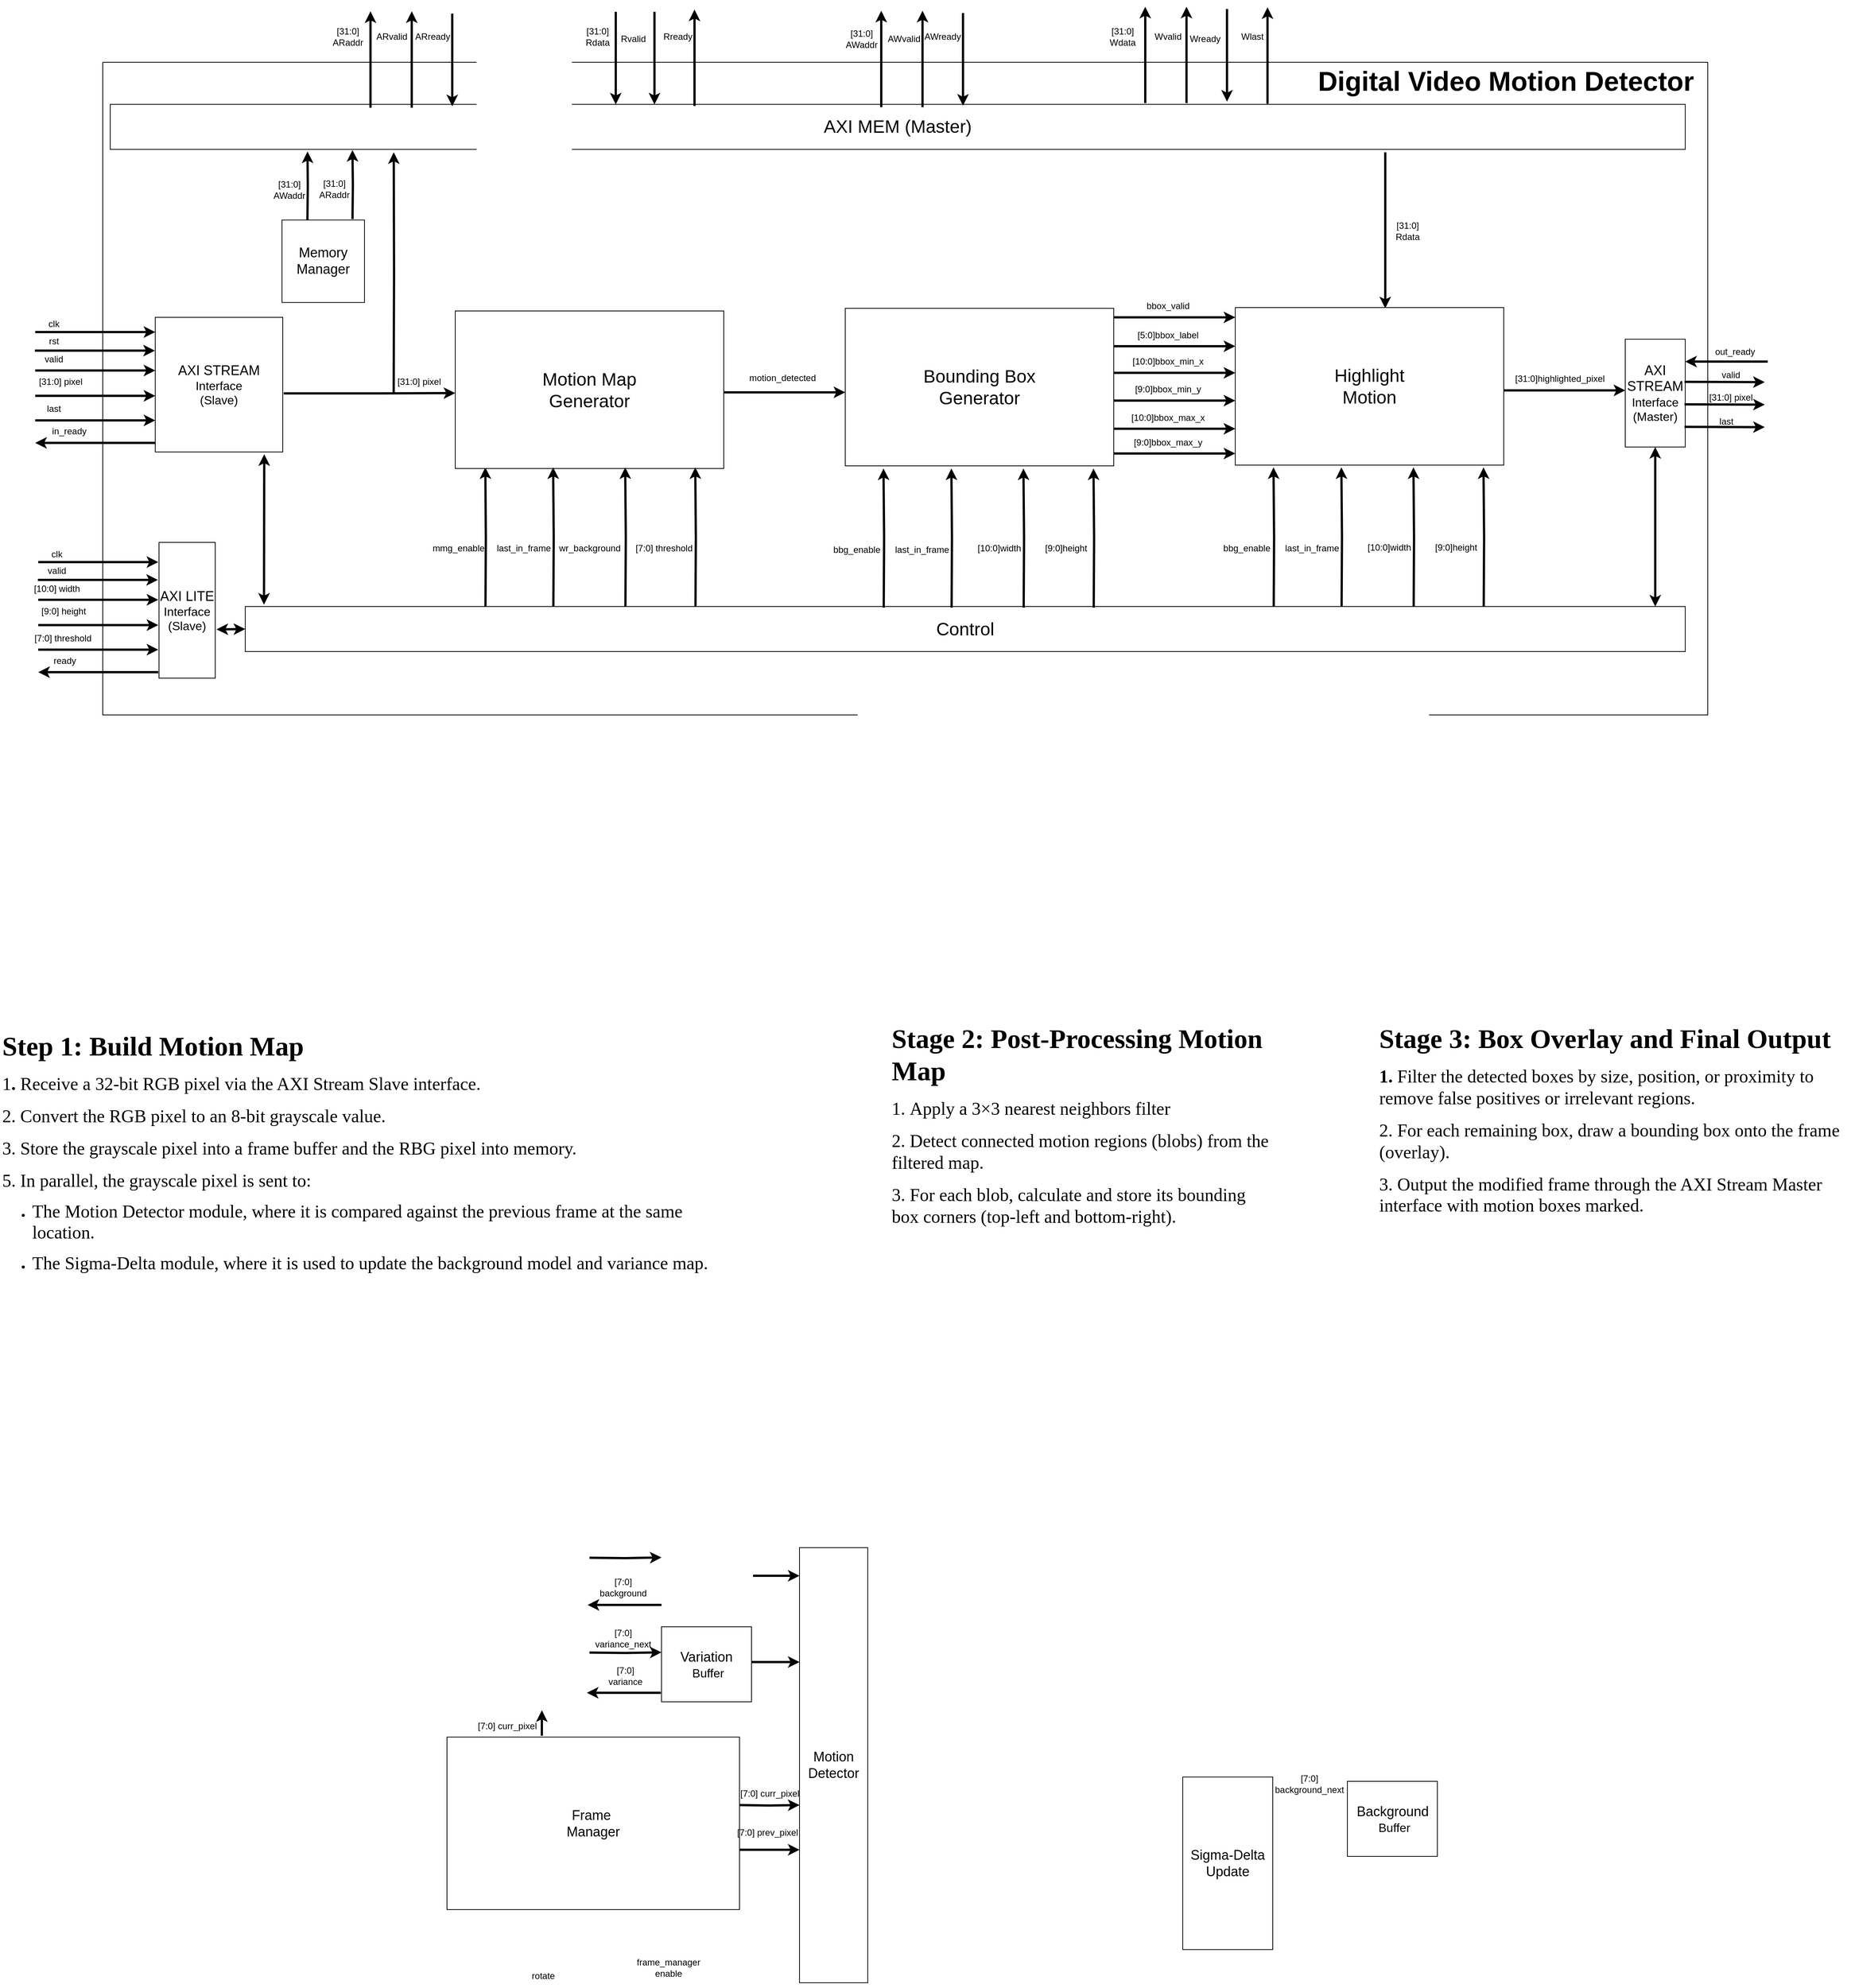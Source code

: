 <mxfile version="27.0.6">
  <diagram name="Page-1" id="8psTu5joOEkHxSPbt8DS">
    <mxGraphModel dx="3530" dy="2843" grid="1" gridSize="10" guides="1" tooltips="1" connect="1" arrows="1" fold="1" page="1" pageScale="1" pageWidth="827" pageHeight="1169" math="0" shadow="0">
      <root>
        <mxCell id="0" />
        <mxCell id="1" parent="0" />
        <mxCell id="5wcGb58u3SQSDJ49Bvyi-1" value="&lt;font style=&quot;font-size: 18px;&quot;&gt;AXI STREAM&lt;/font&gt;&lt;div&gt;&lt;font size=&quot;3&quot;&gt;Interface&lt;/font&gt;&lt;/div&gt;&lt;div&gt;&lt;font size=&quot;3&quot;&gt;(Slave)&lt;/font&gt;&lt;/div&gt;" style="rounded=0;whiteSpace=wrap;html=1;" parent="1" vertex="1">
          <mxGeometry x="160" y="20" width="170" height="179.5" as="geometry" />
        </mxCell>
        <mxCell id="5wcGb58u3SQSDJ49Bvyi-8" value="&lt;font style=&quot;font-size: 24px;&quot;&gt;AXI MEM (Master)&lt;/font&gt;" style="whiteSpace=wrap;html=1;" parent="1" vertex="1">
          <mxGeometry x="100" y="-263.88" width="2100" height="60" as="geometry" />
        </mxCell>
        <mxCell id="5wcGb58u3SQSDJ49Bvyi-29" value="" style="endArrow=classic;html=1;rounded=0;strokeWidth=3;" parent="1" edge="1">
          <mxGeometry width="50" height="50" relative="1" as="geometry">
            <mxPoint x="1800" y="-200" as="sourcePoint" />
            <mxPoint x="1800" y="8" as="targetPoint" />
          </mxGeometry>
        </mxCell>
        <mxCell id="5wcGb58u3SQSDJ49Bvyi-28" value="&lt;font style=&quot;font-size: 18px;&quot;&gt;AXI STREAM&lt;/font&gt;&lt;div&gt;&lt;font size=&quot;3&quot;&gt;Interface&lt;/font&gt;&lt;/div&gt;&lt;div&gt;&lt;font size=&quot;3&quot;&gt;(Master)&lt;/font&gt;&lt;/div&gt;" style="rounded=0;whiteSpace=wrap;html=1;" parent="1" vertex="1">
          <mxGeometry x="2120" y="49.13" width="80" height="143.75" as="geometry" />
        </mxCell>
        <mxCell id="1Rf1SUsvrOOBmwsHc8l4-15" value="" style="swimlane;startSize=0;" parent="1" vertex="1">
          <mxGeometry x="90" y="-320" width="2140" height="870" as="geometry" />
        </mxCell>
        <mxCell id="1Rf1SUsvrOOBmwsHc8l4-16" value="&lt;font style=&quot;font-size: 36px;&quot;&gt;&lt;b&gt;Digital Video Motion Detector&lt;/b&gt;&lt;/font&gt;" style="text;html=1;align=center;verticalAlign=middle;whiteSpace=wrap;rounded=0;" parent="1Rf1SUsvrOOBmwsHc8l4-15" vertex="1">
          <mxGeometry x="1606" y="10" width="530" height="30" as="geometry" />
        </mxCell>
        <mxCell id="1Rf1SUsvrOOBmwsHc8l4-17" value="&lt;font style=&quot;font-size: 18px;&quot;&gt;AXI LITE&lt;/font&gt;&lt;div&gt;&lt;font size=&quot;3&quot;&gt;Interface&lt;/font&gt;&lt;/div&gt;&lt;div&gt;&lt;font size=&quot;3&quot;&gt;(Slave)&lt;/font&gt;&lt;/div&gt;" style="whiteSpace=wrap;html=1;" parent="1" vertex="1">
          <mxGeometry x="165" y="320" width="75" height="181" as="geometry" />
        </mxCell>
        <mxCell id="1Rf1SUsvrOOBmwsHc8l4-18" value="&lt;font style=&quot;font-size: 24px;&quot;&gt;Control&lt;/font&gt;" style="rounded=0;whiteSpace=wrap;html=1;" parent="1" vertex="1">
          <mxGeometry x="280" y="405.5" width="1920" height="60" as="geometry" />
        </mxCell>
        <mxCell id="1Rf1SUsvrOOBmwsHc8l4-19" value="" style="endArrow=classic;startArrow=classic;html=1;rounded=0;exitX=1.022;exitY=0.641;exitDx=0;exitDy=0;entryX=0;entryY=0.5;entryDx=0;entryDy=0;strokeWidth=3;exitPerimeter=0;" parent="1" source="1Rf1SUsvrOOBmwsHc8l4-17" target="1Rf1SUsvrOOBmwsHc8l4-18" edge="1">
          <mxGeometry width="50" height="50" relative="1" as="geometry">
            <mxPoint x="354" y="125.5" as="sourcePoint" />
            <mxPoint x="404" y="75.5" as="targetPoint" />
          </mxGeometry>
        </mxCell>
        <mxCell id="YUo0tV-gyAyulcyTNa2H-15" value="" style="endArrow=classic;startArrow=classic;html=1;rounded=0;exitX=0.5;exitY=1;exitDx=0;exitDy=0;strokeWidth=3;" parent="1" source="5wcGb58u3SQSDJ49Bvyi-28" edge="1">
          <mxGeometry width="50" height="50" relative="1" as="geometry">
            <mxPoint x="966" y="704.5" as="sourcePoint" />
            <mxPoint x="2160" y="405.5" as="targetPoint" />
          </mxGeometry>
        </mxCell>
        <mxCell id="Wih975mYUc9LBkL0XSU5-4" value="&lt;h3 class=&quot;&quot; data-end=&quot;190&quot; data-start=&quot;157&quot;&gt;&lt;strong data-end=&quot;190&quot; data-start=&quot;161&quot;&gt;&lt;font face=&quot;Times New Roman&quot; style=&quot;font-size: 36px;&quot;&gt;Step 1: Build Motion Map&lt;/font&gt;&lt;/strong&gt;&lt;/h3&gt;&lt;h3 class=&quot;&quot; data-end=&quot;190&quot; data-start=&quot;157&quot;&gt;&lt;font face=&quot;Times New Roman&quot; style=&quot;font-size: 24px;&quot;&gt;&lt;span style=&quot;font-weight: normal;&quot; data-end=&quot;190&quot; data-start=&quot;161&quot;&gt;1&lt;/span&gt;&lt;strong style=&quot;&quot; data-end=&quot;190&quot; data-start=&quot;161&quot;&gt;.&amp;nbsp;&lt;/strong&gt;&lt;span style=&quot;background-color: transparent; color: light-dark(rgb(0, 0, 0), rgb(255, 255, 255)); font-weight: normal;&quot;&gt;Receive a 32-bit RGB pixel via the &lt;/span&gt;&lt;span style=&quot;background-color: transparent; color: light-dark(rgb(0, 0, 0), rgb(255, 255, 255)); font-weight: normal;&quot; data-end=&quot;248&quot; data-start=&quot;228&quot;&gt;AXI Stream Slave&lt;/span&gt;&lt;span style=&quot;background-color: transparent; color: light-dark(rgb(0, 0, 0), rgb(255, 255, 255)); font-weight: normal;&quot;&gt; interface.&lt;/span&gt;&lt;/font&gt;&lt;/h3&gt;&lt;h3 class=&quot;&quot; data-end=&quot;190&quot; data-start=&quot;157&quot;&gt;&lt;font style=&quot;font-size: 24px;&quot; face=&quot;Times New Roman&quot;&gt;&lt;font style=&quot;background-color: transparent; color: light-dark(rgb(0, 0, 0), rgb(255, 255, 255)); font-weight: normal;&quot;&gt;2.&amp;nbsp;&lt;/font&gt;&lt;span style=&quot;background-color: transparent; color: light-dark(rgb(0, 0, 0), rgb(255, 255, 255)); font-weight: normal;&quot;&gt;Convert the RGB pixel to an 8-bit grayscale value.&lt;/span&gt;&lt;/font&gt;&lt;/h3&gt;&lt;div&gt;&lt;h3 class=&quot;&quot; data-end=&quot;377&quot; data-start=&quot;348&quot;&gt;&lt;font face=&quot;Times New Roman&quot; style=&quot;font-size: 24px;&quot;&gt;&lt;span style=&quot;background-color: transparent; color: light-dark(rgb(0, 0, 0), rgb(255, 255, 255)); font-weight: normal;&quot;&gt;3. Store the grayscale pixel into a&amp;nbsp;&lt;/span&gt;&lt;span style=&quot;background-color: transparent; color: light-dark(rgb(0, 0, 0), rgb(255, 255, 255)); font-weight: normal;&quot; data-end=&quot;569&quot; data-start=&quot;552&quot;&gt;frame buffer and the RBG pixel into memory.&lt;/span&gt;&lt;/font&gt;&lt;/h3&gt;&lt;/div&gt;&lt;div&gt;&lt;font style=&quot;font-size: 24px;&quot; face=&quot;Times New Roman&quot;&gt;&lt;font style=&quot;&quot;&gt;&lt;span style=&quot;background-color: transparent; color: light-dark(rgb(0, 0, 0), rgb(255, 255, 255)); font-weight: normal;&quot; data-end=&quot;569&quot; data-start=&quot;552&quot;&gt;5.&amp;nbsp;&lt;/span&gt;&lt;/font&gt;&lt;span style=&quot;background-color: transparent; color: light-dark(rgb(0, 0, 0), rgb(255, 255, 255));&quot;&gt;In parallel, the grayscale pixel is sent to:&lt;/span&gt;&lt;/font&gt;&lt;/div&gt;&lt;ul data-end=&quot;622&quot; data-start=&quot;429&quot;&gt;&lt;li class=&quot;&quot; data-end=&quot;528&quot; data-start=&quot;429&quot;&gt;&lt;p class=&quot;&quot; data-end=&quot;528&quot; data-start=&quot;431&quot;&gt;&lt;font face=&quot;Times New Roman&quot; style=&quot;font-size: 24px;&quot;&gt;The Motion Detector module, where it is compared against the previous frame at the same location.&lt;/font&gt;&lt;/p&gt;&lt;/li&gt;&lt;li class=&quot;&quot; data-end=&quot;622&quot; data-start=&quot;531&quot;&gt;&lt;p class=&quot;&quot; data-end=&quot;622&quot; data-start=&quot;533&quot;&gt;&lt;font style=&quot;font-size: 24px;&quot; face=&quot;Times New Roman&quot;&gt;The Sigma-Delta module, where it is used to update the background model and variance map.&lt;/font&gt;&lt;/p&gt;&lt;/li&gt;&lt;/ul&gt;" style="text;html=1;whiteSpace=wrap;overflow=hidden;rounded=0;" parent="1" vertex="1">
          <mxGeometry x="-46.5" y="950" width="972.5" height="480" as="geometry" />
        </mxCell>
        <mxCell id="Wih975mYUc9LBkL0XSU5-5" value="&lt;h3 class=&quot;&quot; data-end=&quot;199&quot; data-start=&quot;156&quot;&gt;&lt;strong data-end=&quot;199&quot; data-start=&quot;160&quot;&gt;&lt;font style=&quot;font-size: 36px;&quot; face=&quot;Times New Roman&quot;&gt;Stage 2: Post-Processing Motion Map&lt;/font&gt;&lt;/strong&gt;&lt;/h3&gt;&lt;h3 class=&quot;&quot; data-end=&quot;199&quot; data-start=&quot;156&quot;&gt;&lt;span style=&quot;font-weight: normal;&quot;&gt;&lt;font style=&quot;font-size: 24px;&quot; face=&quot;Times New Roman&quot;&gt;&lt;span style=&quot;background-color: transparent; color: light-dark(rgb(0, 0, 0), rgb(255, 255, 255));&quot;&gt;1.&amp;nbsp;&lt;/span&gt;&lt;span style=&quot;background-color: transparent; color: light-dark(rgb(0, 0, 0), rgb(255, 255, 255));&quot;&gt;Apply a &lt;/span&gt;&lt;span style=&quot;background-color: transparent; color: light-dark(rgb(0, 0, 0), rgb(255, 255, 255));&quot; data-end=&quot;239&quot; data-start=&quot;211&quot;&gt;3×3 nearest neighbors filter&lt;/span&gt;&lt;/font&gt;&lt;/span&gt;&lt;/h3&gt;&lt;h3 class=&quot;&quot; data-end=&quot;199&quot; data-start=&quot;156&quot;&gt;&lt;span style=&quot;font-weight: normal;&quot;&gt;&lt;font style=&quot;font-size: 24px;&quot; face=&quot;Times New Roman&quot;&gt;&lt;span style=&quot;background-color: transparent; color: light-dark(rgb(0, 0, 0), rgb(255, 255, 255));&quot;&gt;2.&amp;nbsp;&lt;/span&gt;&lt;span style=&quot;background-color: transparent; color: light-dark(rgb(0, 0, 0), rgb(255, 255, 255));&quot;&gt;Detect &lt;/span&gt;&lt;span style=&quot;background-color: transparent; color: light-dark(rgb(0, 0, 0), rgb(255, 255, 255));&quot; data-end=&quot;387&quot; data-start=&quot;351&quot;&gt;connected motion regions (blobs)&lt;/span&gt;&lt;span style=&quot;background-color: transparent; color: light-dark(rgb(0, 0, 0), rgb(255, 255, 255));&quot;&gt; from the filtered map.&lt;/span&gt;&lt;/font&gt;&lt;/span&gt;&lt;/h3&gt;&lt;h3 class=&quot;&quot; data-end=&quot;199&quot; data-start=&quot;156&quot;&gt;&lt;span style=&quot;font-weight: normal;&quot;&gt;&lt;font style=&quot;font-size: 24px;&quot; face=&quot;Times New Roman&quot;&gt;&lt;span style=&quot;background-color: transparent; color: light-dark(rgb(0, 0, 0), rgb(255, 255, 255));&quot;&gt;3. For each blob, calculate and store its &lt;/span&gt;&lt;span style=&quot;background-color: transparent; color: light-dark(rgb(0, 0, 0), rgb(255, 255, 255));&quot; data-end=&quot;476&quot; data-start=&quot;452&quot;&gt;bounding box corners&lt;/span&gt;&lt;span style=&quot;background-color: transparent; color: light-dark(rgb(0, 0, 0), rgb(255, 255, 255));&quot;&gt; (top-left and bottom-right).&lt;/span&gt;&lt;/font&gt;&lt;/span&gt;&lt;/h3&gt;&lt;h3 class=&quot;&quot; data-end=&quot;377&quot; data-start=&quot;348&quot;&gt;&lt;div&gt;&lt;/div&gt;&lt;/h3&gt;&lt;h1 style=&quot;margin-top: 0px;&quot;&gt;&lt;ul data-end=&quot;907&quot; data-start=&quot;706&quot;&gt;&lt;br&gt;&lt;/ul&gt;&lt;/h1&gt;" style="text;html=1;whiteSpace=wrap;overflow=hidden;rounded=0;" parent="1" vertex="1">
          <mxGeometry x="1140" y="940" width="508" height="460" as="geometry" />
        </mxCell>
        <mxCell id="Wih975mYUc9LBkL0XSU5-10" value="&lt;h3 class=&quot;&quot; data-end=&quot;557&quot; data-start=&quot;512&quot;&gt;&lt;strong data-end=&quot;557&quot; data-start=&quot;516&quot;&gt;&lt;font style=&quot;font-size: 36px;&quot; face=&quot;Times New Roman&quot;&gt;Stage 3: Box Overlay and Final Output&lt;/font&gt;&lt;/strong&gt;&lt;/h3&gt;&lt;h3 class=&quot;&quot; data-end=&quot;557&quot; data-start=&quot;512&quot;&gt;&lt;font style=&quot;font-size: 24px;&quot;&gt;&lt;span style=&quot;font-family: &amp;quot;Times New Roman&amp;quot;; background-color: transparent; color: light-dark(rgb(0, 0, 0), rgb(255, 255, 255));&quot;&gt;1.&amp;nbsp;&lt;/span&gt;&lt;span style=&quot;font-family: &amp;quot;Times New Roman&amp;quot;; background-color: transparent; color: light-dark(rgb(0, 0, 0), rgb(255, 255, 255)); font-weight: normal;&quot;&gt;Filter the detected boxes by size, position, or proximity to remove false positives or irrelevant regions.&lt;/span&gt;&lt;/font&gt;&lt;/h3&gt;&lt;h3 class=&quot;&quot; data-end=&quot;557&quot; data-start=&quot;512&quot;&gt;&lt;font style=&quot;font-size: 24px; font-weight: normal;&quot;&gt;&lt;span style=&quot;background-color: transparent; color: light-dark(rgb(0, 0, 0), rgb(255, 255, 255)); font-family: &amp;quot;Times New Roman&amp;quot;;&quot;&gt;2. For each remaining box, draw a &lt;/span&gt;&lt;span style=&quot;background-color: transparent; color: light-dark(rgb(0, 0, 0), rgb(255, 255, 255)); font-family: &amp;quot;Times New Roman&amp;quot;;&quot; data-end=&quot;717&quot; data-start=&quot;701&quot;&gt;bounding box&lt;/span&gt;&lt;span style=&quot;background-color: transparent; color: light-dark(rgb(0, 0, 0), rgb(255, 255, 255)); font-family: &amp;quot;Times New Roman&amp;quot;;&quot;&gt; onto the frame (overlay).&lt;/span&gt;&lt;/font&gt;&lt;/h3&gt;&lt;h3 class=&quot;&quot; data-end=&quot;557&quot; data-start=&quot;512&quot;&gt;&lt;span style=&quot;font-weight: normal;&quot;&gt;&lt;font style=&quot;font-size: 24px;&quot;&gt;&lt;span style=&quot;background-color: transparent; color: light-dark(rgb(0, 0, 0), rgb(255, 255, 255)); font-family: &amp;quot;Times New Roman&amp;quot;;&quot;&gt;3. Output the modified frame through the &lt;/span&gt;&lt;span style=&quot;background-color: transparent; color: light-dark(rgb(0, 0, 0), rgb(255, 255, 255)); font-family: &amp;quot;Times New Roman&amp;quot;;&quot; data-end=&quot;815&quot; data-start=&quot;784&quot;&gt;AXI Stream Master interface&lt;/span&gt;&lt;span style=&quot;background-color: transparent; color: light-dark(rgb(0, 0, 0), rgb(255, 255, 255)); font-family: &amp;quot;Times New Roman&amp;quot;;&quot;&gt; with motion boxes marked.&lt;/span&gt;&lt;/font&gt;&lt;/span&gt;&lt;/h3&gt;" style="text;html=1;whiteSpace=wrap;overflow=hidden;rounded=0;" parent="1" vertex="1">
          <mxGeometry x="1790" y="940" width="630" height="420" as="geometry" />
        </mxCell>
        <mxCell id="dtxXoNMcvbrdOsO5oj5G-2" value="" style="edgeStyle=orthogonalEdgeStyle;rounded=0;orthogonalLoop=1;jettySize=auto;html=1;strokeWidth=3;exitX=1.008;exitY=0.565;exitDx=0;exitDy=0;exitPerimeter=0;" parent="1" source="5wcGb58u3SQSDJ49Bvyi-1" edge="1">
          <mxGeometry relative="1" as="geometry">
            <mxPoint x="560" y="121" as="targetPoint" />
            <mxPoint x="250" y="121" as="sourcePoint" />
          </mxGeometry>
        </mxCell>
        <mxCell id="dtxXoNMcvbrdOsO5oj5G-5" value="&lt;span style=&quot;font-size: 18px;&quot;&gt;Memory&lt;/span&gt;&lt;br&gt;&lt;div&gt;&lt;span style=&quot;font-size: 18px;&quot;&gt;Manager&lt;/span&gt;&lt;/div&gt;" style="rounded=0;whiteSpace=wrap;html=1;" parent="1" vertex="1">
          <mxGeometry x="329" y="-109.75" width="110" height="110" as="geometry" />
        </mxCell>
        <mxCell id="dtxXoNMcvbrdOsO5oj5G-6" value="" style="edgeStyle=orthogonalEdgeStyle;rounded=0;orthogonalLoop=1;jettySize=auto;html=1;strokeWidth=3;" parent="1" edge="1">
          <mxGeometry relative="1" as="geometry">
            <mxPoint x="363" y="-201" as="targetPoint" />
            <mxPoint x="362.89" y="-109.75" as="sourcePoint" />
          </mxGeometry>
        </mxCell>
        <mxCell id="XOc9_vDRdyOMPMZFaufi-3" value="" style="endArrow=classic;html=1;rounded=0;exitX=0;exitY=0.318;exitDx=0;exitDy=0;exitPerimeter=0;strokeWidth=3;" parent="1" edge="1">
          <mxGeometry width="50" height="50" relative="1" as="geometry">
            <mxPoint x="160" y="187.37" as="sourcePoint" />
            <mxPoint y="187.37" as="targetPoint" />
          </mxGeometry>
        </mxCell>
        <mxCell id="XOc9_vDRdyOMPMZFaufi-4" value="" style="endArrow=classic;html=1;rounded=0;strokeWidth=3;" parent="1" edge="1">
          <mxGeometry width="50" height="50" relative="1" as="geometry">
            <mxPoint y="157.37" as="sourcePoint" />
            <mxPoint x="160" y="157.37" as="targetPoint" />
          </mxGeometry>
        </mxCell>
        <mxCell id="XOc9_vDRdyOMPMZFaufi-8" value="[31:0] pixel" style="text;html=1;align=center;verticalAlign=middle;whiteSpace=wrap;rounded=0;" parent="1" vertex="1">
          <mxGeometry x="-1.5" y="90.87" width="70" height="30" as="geometry" />
        </mxCell>
        <mxCell id="XOc9_vDRdyOMPMZFaufi-9" value="valid" style="text;html=1;align=center;verticalAlign=middle;whiteSpace=wrap;rounded=0;" parent="1" vertex="1">
          <mxGeometry x="-10" y="60.87" width="70" height="30" as="geometry" />
        </mxCell>
        <mxCell id="XOc9_vDRdyOMPMZFaufi-10" value="last" style="text;html=1;align=center;verticalAlign=middle;whiteSpace=wrap;rounded=0;" parent="1" vertex="1">
          <mxGeometry x="-10" y="127.37" width="70" height="30" as="geometry" />
        </mxCell>
        <mxCell id="XOc9_vDRdyOMPMZFaufi-11" value="in_ready" style="text;html=1;align=center;verticalAlign=middle;resizable=0;points=[];autosize=1;strokeColor=none;fillColor=none;" parent="1" vertex="1">
          <mxGeometry x="9.5" y="157.37" width="70" height="30" as="geometry" />
        </mxCell>
        <mxCell id="XOc9_vDRdyOMPMZFaufi-34" value="clk" style="text;html=1;align=center;verticalAlign=middle;whiteSpace=wrap;rounded=0;" parent="1" vertex="1">
          <mxGeometry x="-10" y="14.37" width="70" height="30" as="geometry" />
        </mxCell>
        <mxCell id="XOc9_vDRdyOMPMZFaufi-36" value="rst" style="text;html=1;align=center;verticalAlign=middle;whiteSpace=wrap;rounded=0;" parent="1" vertex="1">
          <mxGeometry x="-10" y="37.37" width="70" height="30" as="geometry" />
        </mxCell>
        <mxCell id="XOc9_vDRdyOMPMZFaufi-41" value="[31:0] pixel" style="text;html=1;align=center;verticalAlign=middle;whiteSpace=wrap;rounded=0;" parent="1" vertex="1">
          <mxGeometry x="477" y="91" width="70" height="30" as="geometry" />
        </mxCell>
        <mxCell id="XOc9_vDRdyOMPMZFaufi-45" value="" style="edgeStyle=orthogonalEdgeStyle;rounded=0;orthogonalLoop=1;jettySize=auto;html=1;strokeWidth=3;" parent="1" edge="1">
          <mxGeometry relative="1" as="geometry">
            <mxPoint x="502" y="-387.88" as="targetPoint" />
            <mxPoint x="502" y="-259.38" as="sourcePoint" />
          </mxGeometry>
        </mxCell>
        <mxCell id="XOc9_vDRdyOMPMZFaufi-46" value="" style="edgeStyle=orthogonalEdgeStyle;rounded=0;orthogonalLoop=1;jettySize=auto;html=1;strokeWidth=3;" parent="1" edge="1">
          <mxGeometry relative="1" as="geometry">
            <mxPoint x="556" y="-261.38" as="targetPoint" />
            <mxPoint x="556" y="-384.88" as="sourcePoint" />
          </mxGeometry>
        </mxCell>
        <mxCell id="XOc9_vDRdyOMPMZFaufi-47" value="" style="edgeStyle=orthogonalEdgeStyle;rounded=0;orthogonalLoop=1;jettySize=auto;html=1;strokeWidth=3;" parent="1" edge="1">
          <mxGeometry relative="1" as="geometry">
            <mxPoint x="447" y="-387.88" as="targetPoint" />
            <mxPoint x="447" y="-259.38" as="sourcePoint" />
          </mxGeometry>
        </mxCell>
        <mxCell id="XOc9_vDRdyOMPMZFaufi-54" value="ARready" style="text;html=1;align=center;verticalAlign=middle;whiteSpace=wrap;rounded=0;" parent="1" vertex="1">
          <mxGeometry x="500" y="-368.63" width="60" height="30" as="geometry" />
        </mxCell>
        <mxCell id="XOc9_vDRdyOMPMZFaufi-55" value="[31:0] AWaddr" style="text;html=1;align=center;verticalAlign=middle;whiteSpace=wrap;rounded=0;" parent="1" vertex="1">
          <mxGeometry x="309" y="-165.5" width="60" height="30" as="geometry" />
        </mxCell>
        <mxCell id="XOc9_vDRdyOMPMZFaufi-56" value="ARvalid" style="text;html=1;align=center;verticalAlign=middle;resizable=0;points=[];autosize=1;strokeColor=none;fillColor=none;" parent="1" vertex="1">
          <mxGeometry x="445" y="-368.63" width="60" height="30" as="geometry" />
        </mxCell>
        <mxCell id="XOc9_vDRdyOMPMZFaufi-62" value="" style="edgeStyle=orthogonalEdgeStyle;rounded=0;orthogonalLoop=1;jettySize=auto;html=1;strokeWidth=3;" parent="1" edge="1">
          <mxGeometry relative="1" as="geometry">
            <mxPoint x="422.89" y="-203" as="targetPoint" />
            <mxPoint x="423" y="-111" as="sourcePoint" />
          </mxGeometry>
        </mxCell>
        <mxCell id="XOc9_vDRdyOMPMZFaufi-67" value="[31:0] ARaddr" style="text;html=1;align=center;verticalAlign=middle;whiteSpace=wrap;rounded=0;" parent="1" vertex="1">
          <mxGeometry x="369" y="-165.75" width="60" height="30" as="geometry" />
        </mxCell>
        <mxCell id="XOc9_vDRdyOMPMZFaufi-77" value="" style="edgeStyle=orthogonalEdgeStyle;rounded=0;orthogonalLoop=1;jettySize=auto;html=1;strokeWidth=3;" parent="1" edge="1">
          <mxGeometry relative="1" as="geometry">
            <mxPoint x="478" y="-200" as="targetPoint" />
            <mxPoint x="477.89" y="122.5" as="sourcePoint" />
          </mxGeometry>
        </mxCell>
        <mxCell id="XOc9_vDRdyOMPMZFaufi-78" value="[31:0] Rdata" style="text;html=1;align=center;verticalAlign=middle;whiteSpace=wrap;rounded=0;" parent="1" vertex="1">
          <mxGeometry x="1800" y="-109.75" width="60" height="30" as="geometry" />
        </mxCell>
        <mxCell id="XOc9_vDRdyOMPMZFaufi-80" value="[31:0] ARaddr" style="text;html=1;align=center;verticalAlign=middle;whiteSpace=wrap;rounded=0;" parent="1" vertex="1">
          <mxGeometry x="387" y="-368.63" width="60" height="30" as="geometry" />
        </mxCell>
        <mxCell id="XOc9_vDRdyOMPMZFaufi-82" value="" style="edgeStyle=orthogonalEdgeStyle;rounded=0;orthogonalLoop=1;jettySize=auto;html=1;strokeWidth=3;" parent="1" edge="1">
          <mxGeometry relative="1" as="geometry">
            <mxPoint x="825.62" y="-263.76" as="targetPoint" />
            <mxPoint x="825.62" y="-387.26" as="sourcePoint" />
          </mxGeometry>
        </mxCell>
        <mxCell id="XOc9_vDRdyOMPMZFaufi-84" value="Rready" style="text;html=1;align=center;verticalAlign=middle;whiteSpace=wrap;rounded=0;" parent="1" vertex="1">
          <mxGeometry x="827" y="-368.63" width="60" height="30" as="geometry" />
        </mxCell>
        <mxCell id="XOc9_vDRdyOMPMZFaufi-85" value="Rvalid" style="text;html=1;align=center;verticalAlign=middle;resizable=0;points=[];autosize=1;strokeColor=none;fillColor=none;" parent="1" vertex="1">
          <mxGeometry x="767" y="-366.13" width="60" height="30" as="geometry" />
        </mxCell>
        <mxCell id="XOc9_vDRdyOMPMZFaufi-86" value="[31:0] Rdata" style="text;html=1;align=center;verticalAlign=middle;whiteSpace=wrap;rounded=0;" parent="1" vertex="1">
          <mxGeometry x="720" y="-368.63" width="60" height="30" as="geometry" />
        </mxCell>
        <mxCell id="XOc9_vDRdyOMPMZFaufi-87" value="" style="edgeStyle=orthogonalEdgeStyle;rounded=0;orthogonalLoop=1;jettySize=auto;html=1;strokeWidth=3;" parent="1" edge="1">
          <mxGeometry relative="1" as="geometry">
            <mxPoint x="879" y="-390.26" as="targetPoint" />
            <mxPoint x="879" y="-261.76" as="sourcePoint" />
          </mxGeometry>
        </mxCell>
        <mxCell id="XOc9_vDRdyOMPMZFaufi-88" value="" style="edgeStyle=orthogonalEdgeStyle;rounded=0;orthogonalLoop=1;jettySize=auto;html=1;strokeWidth=3;" parent="1" edge="1">
          <mxGeometry relative="1" as="geometry">
            <mxPoint x="774" y="-263.76" as="targetPoint" />
            <mxPoint x="774" y="-387.26" as="sourcePoint" />
          </mxGeometry>
        </mxCell>
        <mxCell id="XOc9_vDRdyOMPMZFaufi-91" value="" style="edgeStyle=orthogonalEdgeStyle;rounded=0;orthogonalLoop=1;jettySize=auto;html=1;strokeWidth=3;" parent="1" edge="1">
          <mxGeometry relative="1" as="geometry">
            <mxPoint x="1183" y="-388.63" as="targetPoint" />
            <mxPoint x="1183" y="-260.13" as="sourcePoint" />
          </mxGeometry>
        </mxCell>
        <mxCell id="XOc9_vDRdyOMPMZFaufi-92" value="" style="edgeStyle=orthogonalEdgeStyle;rounded=0;orthogonalLoop=1;jettySize=auto;html=1;strokeWidth=3;" parent="1" edge="1">
          <mxGeometry relative="1" as="geometry">
            <mxPoint x="1237" y="-262.13" as="targetPoint" />
            <mxPoint x="1237" y="-385.63" as="sourcePoint" />
          </mxGeometry>
        </mxCell>
        <mxCell id="XOc9_vDRdyOMPMZFaufi-93" value="" style="edgeStyle=orthogonalEdgeStyle;rounded=0;orthogonalLoop=1;jettySize=auto;html=1;strokeWidth=3;" parent="1" edge="1">
          <mxGeometry relative="1" as="geometry">
            <mxPoint x="1128" y="-388.63" as="targetPoint" />
            <mxPoint x="1128" y="-260.13" as="sourcePoint" />
          </mxGeometry>
        </mxCell>
        <mxCell id="XOc9_vDRdyOMPMZFaufi-94" value="AWready" style="text;html=1;align=center;verticalAlign=middle;whiteSpace=wrap;rounded=0;" parent="1" vertex="1">
          <mxGeometry x="1180" y="-368.63" width="60" height="30" as="geometry" />
        </mxCell>
        <mxCell id="XOc9_vDRdyOMPMZFaufi-95" value="AWvalid" style="text;html=1;align=center;verticalAlign=middle;resizable=0;points=[];autosize=1;strokeColor=none;fillColor=none;" parent="1" vertex="1">
          <mxGeometry x="1123" y="-366.13" width="70" height="30" as="geometry" />
        </mxCell>
        <mxCell id="XOc9_vDRdyOMPMZFaufi-96" value="[31:0] AWaddr" style="text;html=1;align=center;verticalAlign=middle;whiteSpace=wrap;rounded=0;" parent="1" vertex="1">
          <mxGeometry x="1072" y="-366.13" width="60" height="30" as="geometry" />
        </mxCell>
        <mxCell id="XOc9_vDRdyOMPMZFaufi-97" value="" style="edgeStyle=orthogonalEdgeStyle;rounded=0;orthogonalLoop=1;jettySize=auto;html=1;strokeWidth=3;" parent="1" edge="1">
          <mxGeometry relative="1" as="geometry">
            <mxPoint x="1535" y="-394.01" as="targetPoint" />
            <mxPoint x="1535" y="-265.51" as="sourcePoint" />
          </mxGeometry>
        </mxCell>
        <mxCell id="XOc9_vDRdyOMPMZFaufi-98" value="" style="edgeStyle=orthogonalEdgeStyle;rounded=0;orthogonalLoop=1;jettySize=auto;html=1;strokeWidth=3;" parent="1" edge="1">
          <mxGeometry relative="1" as="geometry">
            <mxPoint x="1589" y="-267.51" as="targetPoint" />
            <mxPoint x="1589" y="-391.01" as="sourcePoint" />
          </mxGeometry>
        </mxCell>
        <mxCell id="XOc9_vDRdyOMPMZFaufi-99" value="" style="edgeStyle=orthogonalEdgeStyle;rounded=0;orthogonalLoop=1;jettySize=auto;html=1;strokeWidth=3;" parent="1" edge="1">
          <mxGeometry relative="1" as="geometry">
            <mxPoint x="1480" y="-394.01" as="targetPoint" />
            <mxPoint x="1480" y="-265.51" as="sourcePoint" />
          </mxGeometry>
        </mxCell>
        <mxCell id="XOc9_vDRdyOMPMZFaufi-100" value="Wready" style="text;html=1;align=center;verticalAlign=middle;whiteSpace=wrap;rounded=0;" parent="1" vertex="1">
          <mxGeometry x="1530" y="-366.13" width="60" height="30" as="geometry" />
        </mxCell>
        <mxCell id="XOc9_vDRdyOMPMZFaufi-101" value="Wvalid" style="text;html=1;align=center;verticalAlign=middle;resizable=0;points=[];autosize=1;strokeColor=none;fillColor=none;" parent="1" vertex="1">
          <mxGeometry x="1480" y="-368.63" width="60" height="30" as="geometry" />
        </mxCell>
        <mxCell id="XOc9_vDRdyOMPMZFaufi-102" value="[31:0] Wdata" style="text;html=1;align=center;verticalAlign=middle;whiteSpace=wrap;rounded=0;" parent="1" vertex="1">
          <mxGeometry x="1420" y="-368.63" width="60" height="30" as="geometry" />
        </mxCell>
        <mxCell id="XOc9_vDRdyOMPMZFaufi-103" value="" style="edgeStyle=orthogonalEdgeStyle;rounded=0;orthogonalLoop=1;jettySize=auto;html=1;strokeWidth=3;" parent="1" edge="1">
          <mxGeometry relative="1" as="geometry">
            <mxPoint x="1643" y="-393.26" as="targetPoint" />
            <mxPoint x="1643" y="-264.76" as="sourcePoint" />
          </mxGeometry>
        </mxCell>
        <mxCell id="XOc9_vDRdyOMPMZFaufi-104" value="Wlast" style="text;html=1;align=center;verticalAlign=middle;whiteSpace=wrap;rounded=0;" parent="1" vertex="1">
          <mxGeometry x="1598" y="-368.63" width="50" height="30" as="geometry" />
        </mxCell>
        <mxCell id="XOc9_vDRdyOMPMZFaufi-107" value="" style="endArrow=classic;html=1;rounded=0;exitX=0;exitY=0.318;exitDx=0;exitDy=0;exitPerimeter=0;strokeWidth=3;" parent="1" edge="1">
          <mxGeometry width="50" height="50" relative="1" as="geometry">
            <mxPoint x="2199" y="166.0" as="sourcePoint" />
            <mxPoint x="2306" y="166.38" as="targetPoint" />
          </mxGeometry>
        </mxCell>
        <mxCell id="XOc9_vDRdyOMPMZFaufi-108" value="" style="endArrow=classic;html=1;rounded=0;exitX=0;exitY=0.318;exitDx=0;exitDy=0;exitPerimeter=0;strokeWidth=3;" parent="1" edge="1">
          <mxGeometry width="50" height="50" relative="1" as="geometry">
            <mxPoint x="2199" y="136" as="sourcePoint" />
            <mxPoint x="2306" y="136.38" as="targetPoint" />
          </mxGeometry>
        </mxCell>
        <mxCell id="XOc9_vDRdyOMPMZFaufi-109" value="" style="endArrow=classic;html=1;rounded=0;exitX=0;exitY=0.318;exitDx=0;exitDy=0;exitPerimeter=0;strokeWidth=3;" parent="1" edge="1">
          <mxGeometry width="50" height="50" relative="1" as="geometry">
            <mxPoint x="2199" y="106.0" as="sourcePoint" />
            <mxPoint x="2306" y="106.38" as="targetPoint" />
          </mxGeometry>
        </mxCell>
        <mxCell id="XOc9_vDRdyOMPMZFaufi-110" value="[31:0] pixel" style="text;html=1;align=center;verticalAlign=middle;whiteSpace=wrap;rounded=0;" parent="1" vertex="1">
          <mxGeometry x="2225.5" y="111.88" width="70" height="30" as="geometry" />
        </mxCell>
        <mxCell id="XOc9_vDRdyOMPMZFaufi-111" value="valid" style="text;html=1;align=center;verticalAlign=middle;whiteSpace=wrap;rounded=0;" parent="1" vertex="1">
          <mxGeometry x="2226" y="81.88" width="70" height="30" as="geometry" />
        </mxCell>
        <mxCell id="XOc9_vDRdyOMPMZFaufi-112" value="last" style="text;html=1;align=center;verticalAlign=middle;whiteSpace=wrap;rounded=0;" parent="1" vertex="1">
          <mxGeometry x="2220" y="143.88" width="70" height="30" as="geometry" />
        </mxCell>
        <mxCell id="XOc9_vDRdyOMPMZFaufi-116" value="" style="endArrow=classic;html=1;rounded=0;strokeWidth=3;" parent="1" edge="1">
          <mxGeometry width="50" height="50" relative="1" as="geometry">
            <mxPoint x="2310" y="79" as="sourcePoint" />
            <mxPoint x="2200" y="79" as="targetPoint" />
          </mxGeometry>
        </mxCell>
        <mxCell id="XOc9_vDRdyOMPMZFaufi-118" value="out_ready" style="text;html=1;align=center;verticalAlign=middle;resizable=0;points=[];autosize=1;strokeColor=none;fillColor=none;" parent="1" vertex="1">
          <mxGeometry x="2226" y="50.88" width="80" height="30" as="geometry" />
        </mxCell>
        <mxCell id="XOc9_vDRdyOMPMZFaufi-124" value="" style="endArrow=classic;html=1;rounded=0;strokeWidth=3;" parent="1" edge="1">
          <mxGeometry width="50" height="50" relative="1" as="geometry">
            <mxPoint y="124.6" as="sourcePoint" />
            <mxPoint x="160" y="124.6" as="targetPoint" />
          </mxGeometry>
        </mxCell>
        <mxCell id="XOc9_vDRdyOMPMZFaufi-125" value="" style="endArrow=classic;html=1;rounded=0;strokeWidth=3;" parent="1" edge="1">
          <mxGeometry width="50" height="50" relative="1" as="geometry">
            <mxPoint y="90.87" as="sourcePoint" />
            <mxPoint x="160" y="90.87" as="targetPoint" />
          </mxGeometry>
        </mxCell>
        <mxCell id="XOc9_vDRdyOMPMZFaufi-126" value="" style="endArrow=classic;html=1;rounded=0;strokeWidth=3;" parent="1" edge="1">
          <mxGeometry width="50" height="50" relative="1" as="geometry">
            <mxPoint x="-0.5" y="64.37" as="sourcePoint" />
            <mxPoint x="159.5" y="64.37" as="targetPoint" />
          </mxGeometry>
        </mxCell>
        <mxCell id="XOc9_vDRdyOMPMZFaufi-127" value="" style="endArrow=classic;html=1;rounded=0;strokeWidth=3;" parent="1" edge="1">
          <mxGeometry width="50" height="50" relative="1" as="geometry">
            <mxPoint y="39.6" as="sourcePoint" />
            <mxPoint x="160" y="39.6" as="targetPoint" />
          </mxGeometry>
        </mxCell>
        <mxCell id="XOc9_vDRdyOMPMZFaufi-128" value="" style="endArrow=classic;html=1;rounded=0;exitX=0;exitY=0.318;exitDx=0;exitDy=0;exitPerimeter=0;strokeWidth=3;" parent="1" edge="1">
          <mxGeometry width="50" height="50" relative="1" as="geometry">
            <mxPoint x="164" y="493" as="sourcePoint" />
            <mxPoint x="4" y="493" as="targetPoint" />
          </mxGeometry>
        </mxCell>
        <mxCell id="XOc9_vDRdyOMPMZFaufi-129" value="" style="endArrow=classic;html=1;rounded=0;strokeWidth=3;" parent="1" edge="1">
          <mxGeometry width="50" height="50" relative="1" as="geometry">
            <mxPoint x="4" y="463" as="sourcePoint" />
            <mxPoint x="164" y="463" as="targetPoint" />
          </mxGeometry>
        </mxCell>
        <mxCell id="XOc9_vDRdyOMPMZFaufi-130" value="[9:0] height" style="text;html=1;align=center;verticalAlign=middle;whiteSpace=wrap;rounded=0;" parent="1" vertex="1">
          <mxGeometry x="2.5" y="396.5" width="70" height="30" as="geometry" />
        </mxCell>
        <mxCell id="XOc9_vDRdyOMPMZFaufi-131" value="[10:0] width" style="text;html=1;align=center;verticalAlign=middle;whiteSpace=wrap;rounded=0;" parent="1" vertex="1">
          <mxGeometry x="-6" y="366.5" width="70" height="30" as="geometry" />
        </mxCell>
        <mxCell id="XOc9_vDRdyOMPMZFaufi-132" value="[7:0] threshold" style="text;html=1;align=center;verticalAlign=middle;whiteSpace=wrap;rounded=0;" parent="1" vertex="1">
          <mxGeometry x="-6" y="433" width="86" height="30" as="geometry" />
        </mxCell>
        <mxCell id="XOc9_vDRdyOMPMZFaufi-133" value="ready" style="text;html=1;align=center;verticalAlign=middle;resizable=0;points=[];autosize=1;strokeColor=none;fillColor=none;" parent="1" vertex="1">
          <mxGeometry x="13.5" y="463" width="50" height="30" as="geometry" />
        </mxCell>
        <mxCell id="XOc9_vDRdyOMPMZFaufi-134" value="clk" style="text;html=1;align=center;verticalAlign=middle;whiteSpace=wrap;rounded=0;" parent="1" vertex="1">
          <mxGeometry x="-6" y="321" width="70" height="30" as="geometry" />
        </mxCell>
        <mxCell id="XOc9_vDRdyOMPMZFaufi-135" value="valid" style="text;html=1;align=center;verticalAlign=middle;whiteSpace=wrap;rounded=0;" parent="1" vertex="1">
          <mxGeometry x="-6" y="343" width="70" height="30" as="geometry" />
        </mxCell>
        <mxCell id="XOc9_vDRdyOMPMZFaufi-136" value="" style="endArrow=classic;html=1;rounded=0;strokeWidth=3;" parent="1" edge="1">
          <mxGeometry width="50" height="50" relative="1" as="geometry">
            <mxPoint x="4" y="430.23" as="sourcePoint" />
            <mxPoint x="164" y="430.23" as="targetPoint" />
          </mxGeometry>
        </mxCell>
        <mxCell id="XOc9_vDRdyOMPMZFaufi-137" value="" style="endArrow=classic;html=1;rounded=0;strokeWidth=3;" parent="1" edge="1">
          <mxGeometry width="50" height="50" relative="1" as="geometry">
            <mxPoint x="4" y="396.5" as="sourcePoint" />
            <mxPoint x="164" y="396.5" as="targetPoint" />
          </mxGeometry>
        </mxCell>
        <mxCell id="XOc9_vDRdyOMPMZFaufi-138" value="" style="endArrow=classic;html=1;rounded=0;strokeWidth=3;" parent="1" edge="1">
          <mxGeometry width="50" height="50" relative="1" as="geometry">
            <mxPoint x="3.5" y="370" as="sourcePoint" />
            <mxPoint x="163.5" y="370" as="targetPoint" />
          </mxGeometry>
        </mxCell>
        <mxCell id="XOc9_vDRdyOMPMZFaufi-139" value="" style="endArrow=classic;html=1;rounded=0;strokeWidth=3;" parent="1" edge="1">
          <mxGeometry width="50" height="50" relative="1" as="geometry">
            <mxPoint x="4" y="346.23" as="sourcePoint" />
            <mxPoint x="164" y="346.23" as="targetPoint" />
          </mxGeometry>
        </mxCell>
        <mxCell id="VN-eHyt6kYfMbYtqsBXD-1" value="" style="edgeStyle=orthogonalEdgeStyle;rounded=0;orthogonalLoop=1;jettySize=auto;html=1;strokeWidth=3;entryX=0.112;entryY=0.993;entryDx=0;entryDy=0;entryPerimeter=0;" parent="1" edge="1" target="pzHLP5PFSMqDfCKK6MuQ-24">
          <mxGeometry relative="1" as="geometry">
            <mxPoint x="600" y="245.5" as="targetPoint" />
            <mxPoint x="600.3" y="405.5" as="sourcePoint" />
          </mxGeometry>
        </mxCell>
        <mxCell id="VN-eHyt6kYfMbYtqsBXD-14" value="" style="edgeStyle=orthogonalEdgeStyle;rounded=0;orthogonalLoop=1;jettySize=auto;html=1;strokeWidth=3;" parent="1" edge="1">
          <mxGeometry relative="1" as="geometry">
            <mxPoint x="1080" y="120" as="targetPoint" />
            <mxPoint x="918" y="119.95" as="sourcePoint" />
            <Array as="points">
              <mxPoint x="967" y="119.95" />
            </Array>
          </mxGeometry>
        </mxCell>
        <mxCell id="pzHLP5PFSMqDfCKK6MuQ-1" value="&lt;span style=&quot;background-color: transparent; color: light-dark(rgb(0, 0, 0), rgb(255, 255, 255)); font-size: 18px;&quot;&gt;Variation&lt;/span&gt;&lt;div&gt;&lt;span style=&quot;font-size: medium; background-color: transparent; color: light-dark(rgb(0, 0, 0), rgb(255, 255, 255));&quot;&gt;&amp;nbsp;Buffer&lt;/span&gt;&lt;/div&gt;" style="rounded=0;whiteSpace=wrap;html=1;" vertex="1" parent="1">
          <mxGeometry x="835" y="1765.5" width="120" height="100" as="geometry" />
        </mxCell>
        <mxCell id="pzHLP5PFSMqDfCKK6MuQ-2" value="&lt;font style=&quot;font-size: 18px;&quot;&gt;Motion Detector&lt;/font&gt;" style="whiteSpace=wrap;html=1;" vertex="1" parent="1">
          <mxGeometry x="1019" y="1660" width="91" height="580" as="geometry" />
        </mxCell>
        <mxCell id="pzHLP5PFSMqDfCKK6MuQ-3" value="" style="edgeStyle=orthogonalEdgeStyle;rounded=0;orthogonalLoop=1;jettySize=auto;html=1;strokeWidth=3;" edge="1" parent="1">
          <mxGeometry relative="1" as="geometry">
            <mxPoint x="1019" y="1697.5" as="targetPoint" />
            <mxPoint x="957" y="1697.5" as="sourcePoint" />
          </mxGeometry>
        </mxCell>
        <mxCell id="pzHLP5PFSMqDfCKK6MuQ-4" value="" style="edgeStyle=orthogonalEdgeStyle;rounded=0;orthogonalLoop=1;jettySize=auto;html=1;strokeWidth=3;" edge="1" parent="1">
          <mxGeometry relative="1" as="geometry">
            <mxPoint x="1019" y="1812.5" as="targetPoint" />
            <mxPoint x="955" y="1812.5" as="sourcePoint" />
          </mxGeometry>
        </mxCell>
        <mxCell id="pzHLP5PFSMqDfCKK6MuQ-5" value="" style="edgeStyle=orthogonalEdgeStyle;rounded=0;orthogonalLoop=1;jettySize=auto;html=1;strokeWidth=3;" edge="1" parent="1">
          <mxGeometry relative="1" as="geometry">
            <mxPoint x="1019" y="2062.75" as="targetPoint" />
            <mxPoint x="939" y="2062.8" as="sourcePoint" />
          </mxGeometry>
        </mxCell>
        <mxCell id="pzHLP5PFSMqDfCKK6MuQ-6" value="&lt;span style=&quot;font-size: 18px;&quot;&gt;Frame&amp;nbsp;&lt;/span&gt;&lt;div&gt;&lt;span style=&quot;font-size: 18px;&quot;&gt;Manager&lt;/span&gt;&lt;/div&gt;" style="rounded=0;whiteSpace=wrap;html=1;" vertex="1" parent="1">
          <mxGeometry x="549" y="1912.5" width="390" height="230" as="geometry" />
        </mxCell>
        <mxCell id="pzHLP5PFSMqDfCKK6MuQ-7" value="" style="edgeStyle=orthogonalEdgeStyle;rounded=0;orthogonalLoop=1;jettySize=auto;html=1;strokeWidth=3;" edge="1" parent="1">
          <mxGeometry relative="1" as="geometry">
            <mxPoint x="1019" y="2003.12" as="targetPoint" />
            <mxPoint x="939" y="2003.17" as="sourcePoint" />
          </mxGeometry>
        </mxCell>
        <mxCell id="pzHLP5PFSMqDfCKK6MuQ-8" value="" style="edgeStyle=orthogonalEdgeStyle;rounded=0;orthogonalLoop=1;jettySize=auto;html=1;strokeWidth=3;exitX=0.487;exitY=0;exitDx=0;exitDy=0;exitPerimeter=0;" edge="1" parent="1">
          <mxGeometry relative="1" as="geometry">
            <mxPoint x="675.5" y="1876.75" as="targetPoint" />
            <mxPoint x="675.43" y="1910.75" as="sourcePoint" />
          </mxGeometry>
        </mxCell>
        <mxCell id="pzHLP5PFSMqDfCKK6MuQ-9" value="[7:0] curr_pixel" style="text;html=1;align=center;verticalAlign=middle;resizable=0;points=[];autosize=1;strokeColor=none;fillColor=none;" vertex="1" parent="1">
          <mxGeometry x="929" y="1973.12" width="100" height="30" as="geometry" />
        </mxCell>
        <mxCell id="pzHLP5PFSMqDfCKK6MuQ-10" value="[7:0] prev_pixel" style="text;html=1;align=center;verticalAlign=middle;resizable=0;points=[];autosize=1;strokeColor=none;fillColor=none;" vertex="1" parent="1">
          <mxGeometry x="926" y="2025" width="100" height="30" as="geometry" />
        </mxCell>
        <mxCell id="pzHLP5PFSMqDfCKK6MuQ-11" value="[7:0] curr_pixel" style="text;html=1;align=center;verticalAlign=middle;resizable=0;points=[];autosize=1;strokeColor=none;fillColor=none;" vertex="1" parent="1">
          <mxGeometry x="579" y="1882.5" width="100" height="30" as="geometry" />
        </mxCell>
        <mxCell id="pzHLP5PFSMqDfCKK6MuQ-12" value="" style="edgeStyle=orthogonalEdgeStyle;rounded=0;orthogonalLoop=1;jettySize=auto;html=1;strokeWidth=3;" edge="1" parent="1">
          <mxGeometry relative="1" as="geometry">
            <mxPoint x="835" y="1673.08" as="targetPoint" />
            <mxPoint x="739" y="1673.5" as="sourcePoint" />
          </mxGeometry>
        </mxCell>
        <mxCell id="pzHLP5PFSMqDfCKK6MuQ-13" value="" style="edgeStyle=orthogonalEdgeStyle;rounded=0;orthogonalLoop=1;jettySize=auto;html=1;strokeWidth=3;" edge="1" parent="1">
          <mxGeometry relative="1" as="geometry">
            <mxPoint x="835" y="1799.5" as="targetPoint" />
            <mxPoint x="739" y="1799.92" as="sourcePoint" />
          </mxGeometry>
        </mxCell>
        <mxCell id="pzHLP5PFSMqDfCKK6MuQ-14" value="frame_manager&lt;div&gt;enable&lt;/div&gt;" style="text;html=1;align=center;verticalAlign=middle;resizable=0;points=[];autosize=1;strokeColor=none;fillColor=none;" vertex="1" parent="1">
          <mxGeometry x="789" y="2200" width="110" height="40" as="geometry" />
        </mxCell>
        <mxCell id="pzHLP5PFSMqDfCKK6MuQ-15" value="" style="edgeStyle=orthogonalEdgeStyle;rounded=0;orthogonalLoop=1;jettySize=auto;html=1;strokeWidth=3;exitX=-0.008;exitY=0.88;exitDx=0;exitDy=0;exitPerimeter=0;" edge="1" parent="1" source="pzHLP5PFSMqDfCKK6MuQ-1">
          <mxGeometry relative="1" as="geometry">
            <mxPoint x="735.5" y="1853.5" as="targetPoint" />
            <mxPoint x="829" y="1853.5" as="sourcePoint" />
          </mxGeometry>
        </mxCell>
        <mxCell id="pzHLP5PFSMqDfCKK6MuQ-16" value="" style="edgeStyle=orthogonalEdgeStyle;rounded=0;orthogonalLoop=1;jettySize=auto;html=1;strokeWidth=3;exitX=-0.008;exitY=0.88;exitDx=0;exitDy=0;exitPerimeter=0;" edge="1" parent="1">
          <mxGeometry relative="1" as="geometry">
            <mxPoint x="736.5" y="1736.34" as="targetPoint" />
            <mxPoint x="835" y="1736.34" as="sourcePoint" />
          </mxGeometry>
        </mxCell>
        <mxCell id="pzHLP5PFSMqDfCKK6MuQ-17" value="[7:0] background" style="text;html=1;align=center;verticalAlign=middle;whiteSpace=wrap;rounded=0;" vertex="1" parent="1">
          <mxGeometry x="754" y="1698" width="60" height="30" as="geometry" />
        </mxCell>
        <mxCell id="pzHLP5PFSMqDfCKK6MuQ-18" value="[7:0] variance_next" style="text;html=1;align=center;verticalAlign=middle;whiteSpace=wrap;rounded=0;" vertex="1" parent="1">
          <mxGeometry x="754" y="1765.5" width="60" height="30" as="geometry" />
        </mxCell>
        <mxCell id="pzHLP5PFSMqDfCKK6MuQ-19" value="[7:0] variance" style="text;html=1;align=center;verticalAlign=middle;whiteSpace=wrap;rounded=0;" vertex="1" parent="1">
          <mxGeometry x="757" y="1815.5" width="60" height="30" as="geometry" />
        </mxCell>
        <mxCell id="pzHLP5PFSMqDfCKK6MuQ-20" value="rotate" style="text;html=1;align=center;verticalAlign=middle;resizable=0;points=[];autosize=1;strokeColor=none;fillColor=none;" vertex="1" parent="1">
          <mxGeometry x="652" y="2215.5" width="50" height="30" as="geometry" />
        </mxCell>
        <mxCell id="pzHLP5PFSMqDfCKK6MuQ-21" value="&lt;span style=&quot;font-size: 18px;&quot;&gt;Background&lt;/span&gt;&lt;br&gt;&lt;div&gt;&lt;font size=&quot;3&quot;&gt;&amp;nbsp;Buffer&lt;/font&gt;&lt;/div&gt;" style="rounded=0;whiteSpace=wrap;html=1;" vertex="1" parent="1">
          <mxGeometry x="1749.5" y="1971.5" width="120" height="100" as="geometry" />
        </mxCell>
        <mxCell id="pzHLP5PFSMqDfCKK6MuQ-22" value="&lt;span style=&quot;font-size: 18px;&quot;&gt;Sigma-Delta&lt;/span&gt;&lt;div&gt;&lt;span style=&quot;font-size: 18px;&quot;&gt;Update&lt;/span&gt;&lt;/div&gt;" style="rounded=0;whiteSpace=wrap;html=1;" vertex="1" parent="1">
          <mxGeometry x="1530" y="1965.75" width="120" height="230" as="geometry" />
        </mxCell>
        <mxCell id="pzHLP5PFSMqDfCKK6MuQ-23" value="[7:0] background_next" style="text;html=1;align=center;verticalAlign=middle;whiteSpace=wrap;rounded=0;" vertex="1" parent="1">
          <mxGeometry x="1668.5" y="1960" width="60" height="30" as="geometry" />
        </mxCell>
        <mxCell id="pzHLP5PFSMqDfCKK6MuQ-24" value="&lt;font style=&quot;font-size: 24px;&quot;&gt;Motion Map&lt;/font&gt;&lt;div&gt;&lt;font style=&quot;font-size: 24px;&quot;&gt;Generator&lt;/font&gt;&lt;/div&gt;" style="rounded=0;whiteSpace=wrap;html=1;" vertex="1" parent="1">
          <mxGeometry x="560" y="11.5" width="358" height="210" as="geometry" />
        </mxCell>
        <mxCell id="pzHLP5PFSMqDfCKK6MuQ-25" value="mmg_enable" style="text;html=1;align=center;verticalAlign=middle;resizable=0;points=[];autosize=1;strokeColor=none;fillColor=none;" vertex="1" parent="1">
          <mxGeometry x="519" y="313" width="90" height="30" as="geometry" />
        </mxCell>
        <mxCell id="pzHLP5PFSMqDfCKK6MuQ-26" value="last_in_frame" style="text;html=1;align=center;verticalAlign=middle;resizable=0;points=[];autosize=1;strokeColor=none;fillColor=none;" vertex="1" parent="1">
          <mxGeometry x="601" y="313" width="100" height="30" as="geometry" />
        </mxCell>
        <mxCell id="pzHLP5PFSMqDfCKK6MuQ-29" value="wr_background" style="text;html=1;align=center;verticalAlign=middle;resizable=0;points=[];autosize=1;strokeColor=none;fillColor=none;" vertex="1" parent="1">
          <mxGeometry x="684" y="313" width="110" height="30" as="geometry" />
        </mxCell>
        <mxCell id="pzHLP5PFSMqDfCKK6MuQ-32" value="[7:0] threshold" style="text;html=1;align=center;verticalAlign=middle;resizable=0;points=[];autosize=1;strokeColor=none;fillColor=none;" vertex="1" parent="1">
          <mxGeometry x="787.5" y="313" width="100" height="30" as="geometry" />
        </mxCell>
        <mxCell id="pzHLP5PFSMqDfCKK6MuQ-33" value="" style="edgeStyle=orthogonalEdgeStyle;rounded=0;orthogonalLoop=1;jettySize=auto;html=1;strokeWidth=3;entryX=0.112;entryY=0.993;entryDx=0;entryDy=0;entryPerimeter=0;" edge="1" parent="1">
          <mxGeometry relative="1" as="geometry">
            <mxPoint x="690.5" y="220" as="targetPoint" />
            <mxPoint x="690.8" y="405.5" as="sourcePoint" />
          </mxGeometry>
        </mxCell>
        <mxCell id="pzHLP5PFSMqDfCKK6MuQ-34" value="" style="edgeStyle=orthogonalEdgeStyle;rounded=0;orthogonalLoop=1;jettySize=auto;html=1;strokeWidth=3;entryX=0.112;entryY=0.993;entryDx=0;entryDy=0;entryPerimeter=0;" edge="1" parent="1">
          <mxGeometry relative="1" as="geometry">
            <mxPoint x="786.59" y="220" as="targetPoint" />
            <mxPoint x="786.89" y="405.5" as="sourcePoint" />
          </mxGeometry>
        </mxCell>
        <mxCell id="pzHLP5PFSMqDfCKK6MuQ-35" value="" style="edgeStyle=orthogonalEdgeStyle;rounded=0;orthogonalLoop=1;jettySize=auto;html=1;strokeWidth=3;entryX=0.112;entryY=0.993;entryDx=0;entryDy=0;entryPerimeter=0;" edge="1" parent="1">
          <mxGeometry relative="1" as="geometry">
            <mxPoint x="880" y="220" as="targetPoint" />
            <mxPoint x="880.3" y="405.5" as="sourcePoint" />
          </mxGeometry>
        </mxCell>
        <mxCell id="pzHLP5PFSMqDfCKK6MuQ-36" value="&lt;span style=&quot;font-size: 24px;&quot;&gt;Bounding Box&lt;/span&gt;&lt;div&gt;&lt;span style=&quot;font-size: 24px;&quot;&gt;Generator&lt;/span&gt;&lt;/div&gt;" style="rounded=0;whiteSpace=wrap;html=1;" vertex="1" parent="1">
          <mxGeometry x="1080" y="8" width="358" height="210" as="geometry" />
        </mxCell>
        <mxCell id="pzHLP5PFSMqDfCKK6MuQ-37" value="" style="edgeStyle=orthogonalEdgeStyle;rounded=0;orthogonalLoop=1;jettySize=auto;html=1;strokeWidth=3;entryX=0.112;entryY=0.993;entryDx=0;entryDy=0;entryPerimeter=0;" edge="1" parent="1">
          <mxGeometry relative="1" as="geometry">
            <mxPoint x="1131" y="221.5" as="targetPoint" />
            <mxPoint x="1131.3" y="407" as="sourcePoint" />
          </mxGeometry>
        </mxCell>
        <mxCell id="pzHLP5PFSMqDfCKK6MuQ-38" value="bbg_enable" style="text;html=1;align=center;verticalAlign=middle;resizable=0;points=[];autosize=1;strokeColor=none;fillColor=none;" vertex="1" parent="1">
          <mxGeometry x="1050" y="314.5" width="90" height="30" as="geometry" />
        </mxCell>
        <mxCell id="pzHLP5PFSMqDfCKK6MuQ-39" value="last_in_frame" style="text;html=1;align=center;verticalAlign=middle;resizable=0;points=[];autosize=1;strokeColor=none;fillColor=none;" vertex="1" parent="1">
          <mxGeometry x="1132" y="314.5" width="100" height="30" as="geometry" />
        </mxCell>
        <mxCell id="pzHLP5PFSMqDfCKK6MuQ-40" value="&lt;span style=&quot;text-wrap-mode: wrap;&quot;&gt;[10:0]width&lt;/span&gt;" style="text;html=1;align=center;verticalAlign=middle;resizable=0;points=[];autosize=1;strokeColor=none;fillColor=none;" vertex="1" parent="1">
          <mxGeometry x="1244.5" y="313" width="80" height="30" as="geometry" />
        </mxCell>
        <mxCell id="pzHLP5PFSMqDfCKK6MuQ-41" value="&lt;span style=&quot;text-wrap-mode: wrap;&quot;&gt;[9:0]height&lt;/span&gt;" style="text;html=1;align=center;verticalAlign=middle;resizable=0;points=[];autosize=1;strokeColor=none;fillColor=none;" vertex="1" parent="1">
          <mxGeometry x="1334" y="313" width="80" height="30" as="geometry" />
        </mxCell>
        <mxCell id="pzHLP5PFSMqDfCKK6MuQ-42" value="" style="edgeStyle=orthogonalEdgeStyle;rounded=0;orthogonalLoop=1;jettySize=auto;html=1;strokeWidth=3;entryX=0.112;entryY=0.993;entryDx=0;entryDy=0;entryPerimeter=0;" edge="1" parent="1">
          <mxGeometry relative="1" as="geometry">
            <mxPoint x="1221.5" y="221.5" as="targetPoint" />
            <mxPoint x="1221.8" y="407" as="sourcePoint" />
          </mxGeometry>
        </mxCell>
        <mxCell id="pzHLP5PFSMqDfCKK6MuQ-43" value="" style="edgeStyle=orthogonalEdgeStyle;rounded=0;orthogonalLoop=1;jettySize=auto;html=1;strokeWidth=3;entryX=0.112;entryY=0.993;entryDx=0;entryDy=0;entryPerimeter=0;" edge="1" parent="1">
          <mxGeometry relative="1" as="geometry">
            <mxPoint x="1317.59" y="221.5" as="targetPoint" />
            <mxPoint x="1317.89" y="407" as="sourcePoint" />
          </mxGeometry>
        </mxCell>
        <mxCell id="pzHLP5PFSMqDfCKK6MuQ-44" value="" style="edgeStyle=orthogonalEdgeStyle;rounded=0;orthogonalLoop=1;jettySize=auto;html=1;strokeWidth=3;entryX=0.112;entryY=0.993;entryDx=0;entryDy=0;entryPerimeter=0;" edge="1" parent="1">
          <mxGeometry relative="1" as="geometry">
            <mxPoint x="1411" y="221.5" as="targetPoint" />
            <mxPoint x="1411.3" y="407" as="sourcePoint" />
          </mxGeometry>
        </mxCell>
        <mxCell id="pzHLP5PFSMqDfCKK6MuQ-46" value="motion_detected" style="text;html=1;align=center;verticalAlign=middle;resizable=0;points=[];autosize=1;strokeColor=none;fillColor=none;" vertex="1" parent="1">
          <mxGeometry x="941" y="85.5" width="110" height="30" as="geometry" />
        </mxCell>
        <mxCell id="pzHLP5PFSMqDfCKK6MuQ-47" value="" style="edgeStyle=orthogonalEdgeStyle;rounded=0;orthogonalLoop=1;jettySize=auto;html=1;strokeWidth=3;" edge="1" parent="1">
          <mxGeometry relative="1" as="geometry">
            <mxPoint x="1600" y="20.05" as="targetPoint" />
            <mxPoint x="1438" y="20" as="sourcePoint" />
            <Array as="points">
              <mxPoint x="1487" y="20.0" />
            </Array>
          </mxGeometry>
        </mxCell>
        <mxCell id="pzHLP5PFSMqDfCKK6MuQ-48" value="&lt;span style=&quot;text-wrap-mode: wrap;&quot;&gt;bbox_valid&lt;/span&gt;" style="text;html=1;align=center;verticalAlign=middle;resizable=0;points=[];autosize=1;strokeColor=none;fillColor=none;" vertex="1" parent="1">
          <mxGeometry x="1470" y="-10" width="80" height="30" as="geometry" />
        </mxCell>
        <mxCell id="pzHLP5PFSMqDfCKK6MuQ-49" value="" style="edgeStyle=orthogonalEdgeStyle;rounded=0;orthogonalLoop=1;jettySize=auto;html=1;strokeWidth=3;" edge="1" parent="1">
          <mxGeometry relative="1" as="geometry">
            <mxPoint x="1600" y="58.55" as="targetPoint" />
            <mxPoint x="1438" y="58.5" as="sourcePoint" />
            <Array as="points">
              <mxPoint x="1487" y="58.5" />
            </Array>
          </mxGeometry>
        </mxCell>
        <mxCell id="pzHLP5PFSMqDfCKK6MuQ-50" value="&lt;span style=&quot;text-wrap-mode: wrap;&quot;&gt;[5:0]bbox_label&lt;/span&gt;" style="text;html=1;align=center;verticalAlign=middle;resizable=0;points=[];autosize=1;strokeColor=none;fillColor=none;" vertex="1" parent="1">
          <mxGeometry x="1460" y="28.5" width="100" height="30" as="geometry" />
        </mxCell>
        <mxCell id="pzHLP5PFSMqDfCKK6MuQ-51" value="" style="edgeStyle=orthogonalEdgeStyle;rounded=0;orthogonalLoop=1;jettySize=auto;html=1;strokeWidth=3;" edge="1" parent="1">
          <mxGeometry relative="1" as="geometry">
            <mxPoint x="1600" y="94.05" as="targetPoint" />
            <mxPoint x="1438" y="94" as="sourcePoint" />
            <Array as="points">
              <mxPoint x="1487" y="94.0" />
            </Array>
          </mxGeometry>
        </mxCell>
        <mxCell id="pzHLP5PFSMqDfCKK6MuQ-52" value="&lt;span style=&quot;text-wrap-mode: wrap;&quot;&gt;[10:0]bbox_min_x&lt;/span&gt;" style="text;html=1;align=center;verticalAlign=middle;resizable=0;points=[];autosize=1;strokeColor=none;fillColor=none;" vertex="1" parent="1">
          <mxGeometry x="1450" y="64" width="120" height="30" as="geometry" />
        </mxCell>
        <mxCell id="pzHLP5PFSMqDfCKK6MuQ-53" value="" style="edgeStyle=orthogonalEdgeStyle;rounded=0;orthogonalLoop=1;jettySize=auto;html=1;strokeWidth=3;" edge="1" parent="1">
          <mxGeometry relative="1" as="geometry">
            <mxPoint x="1600" y="131.05" as="targetPoint" />
            <mxPoint x="1438" y="131" as="sourcePoint" />
            <Array as="points">
              <mxPoint x="1487" y="131.0" />
            </Array>
          </mxGeometry>
        </mxCell>
        <mxCell id="pzHLP5PFSMqDfCKK6MuQ-54" value="&lt;span style=&quot;text-wrap-mode: wrap;&quot;&gt;[9:0]bbox_min_y&lt;/span&gt;" style="text;html=1;align=center;verticalAlign=middle;resizable=0;points=[];autosize=1;strokeColor=none;fillColor=none;" vertex="1" parent="1">
          <mxGeometry x="1455" y="101" width="110" height="30" as="geometry" />
        </mxCell>
        <mxCell id="pzHLP5PFSMqDfCKK6MuQ-56" value="" style="edgeStyle=orthogonalEdgeStyle;rounded=0;orthogonalLoop=1;jettySize=auto;html=1;strokeWidth=3;" edge="1" parent="1">
          <mxGeometry relative="1" as="geometry">
            <mxPoint x="1600" y="168.55" as="targetPoint" />
            <mxPoint x="1438" y="168.5" as="sourcePoint" />
            <Array as="points">
              <mxPoint x="1487" y="168.5" />
            </Array>
          </mxGeometry>
        </mxCell>
        <mxCell id="pzHLP5PFSMqDfCKK6MuQ-57" value="&lt;span style=&quot;text-wrap-mode: wrap;&quot;&gt;[10:0]bbox_max_x&lt;/span&gt;" style="text;html=1;align=center;verticalAlign=middle;resizable=0;points=[];autosize=1;strokeColor=none;fillColor=none;" vertex="1" parent="1">
          <mxGeometry x="1450" y="138.5" width="120" height="30" as="geometry" />
        </mxCell>
        <mxCell id="pzHLP5PFSMqDfCKK6MuQ-58" value="" style="edgeStyle=orthogonalEdgeStyle;rounded=0;orthogonalLoop=1;jettySize=auto;html=1;strokeWidth=3;" edge="1" parent="1">
          <mxGeometry relative="1" as="geometry">
            <mxPoint x="1600" y="201.55" as="targetPoint" />
            <mxPoint x="1438" y="201.5" as="sourcePoint" />
            <Array as="points">
              <mxPoint x="1487" y="201.5" />
            </Array>
          </mxGeometry>
        </mxCell>
        <mxCell id="pzHLP5PFSMqDfCKK6MuQ-59" value="&lt;span style=&quot;text-wrap-mode: wrap;&quot;&gt;[9:0]bbox_max_y&lt;/span&gt;" style="text;html=1;align=center;verticalAlign=middle;resizable=0;points=[];autosize=1;strokeColor=none;fillColor=none;" vertex="1" parent="1">
          <mxGeometry x="1455" y="171.5" width="110" height="30" as="geometry" />
        </mxCell>
        <mxCell id="pzHLP5PFSMqDfCKK6MuQ-60" value="&lt;span style=&quot;font-size: 24px;&quot;&gt;Highlight&lt;/span&gt;&lt;div&gt;&lt;span style=&quot;font-size: 24px;&quot;&gt;Motion&lt;/span&gt;&lt;/div&gt;" style="rounded=0;whiteSpace=wrap;html=1;" vertex="1" parent="1">
          <mxGeometry x="1600" y="7" width="358" height="210" as="geometry" />
        </mxCell>
        <mxCell id="pzHLP5PFSMqDfCKK6MuQ-61" value="" style="edgeStyle=orthogonalEdgeStyle;rounded=0;orthogonalLoop=1;jettySize=auto;html=1;strokeWidth=3;" edge="1" parent="1">
          <mxGeometry relative="1" as="geometry">
            <mxPoint x="2120" y="117.4" as="targetPoint" />
            <mxPoint x="1958" y="117.35" as="sourcePoint" />
            <Array as="points">
              <mxPoint x="2007" y="117.35" />
            </Array>
          </mxGeometry>
        </mxCell>
        <mxCell id="pzHLP5PFSMqDfCKK6MuQ-62" value="[31:0]highlighted_pixel" style="text;html=1;align=center;verticalAlign=middle;whiteSpace=wrap;rounded=0;" vertex="1" parent="1">
          <mxGeometry x="1998" y="86.5" width="70" height="30" as="geometry" />
        </mxCell>
        <mxCell id="pzHLP5PFSMqDfCKK6MuQ-63" value="" style="edgeStyle=orthogonalEdgeStyle;rounded=0;orthogonalLoop=1;jettySize=auto;html=1;strokeWidth=3;entryX=0.112;entryY=0.993;entryDx=0;entryDy=0;entryPerimeter=0;" edge="1" parent="1">
          <mxGeometry relative="1" as="geometry">
            <mxPoint x="1651" y="220" as="targetPoint" />
            <mxPoint x="1651.3" y="405.5" as="sourcePoint" />
          </mxGeometry>
        </mxCell>
        <mxCell id="pzHLP5PFSMqDfCKK6MuQ-64" value="bbg_enable" style="text;html=1;align=center;verticalAlign=middle;resizable=0;points=[];autosize=1;strokeColor=none;fillColor=none;" vertex="1" parent="1">
          <mxGeometry x="1570" y="313" width="90" height="30" as="geometry" />
        </mxCell>
        <mxCell id="pzHLP5PFSMqDfCKK6MuQ-65" value="last_in_frame" style="text;html=1;align=center;verticalAlign=middle;resizable=0;points=[];autosize=1;strokeColor=none;fillColor=none;" vertex="1" parent="1">
          <mxGeometry x="1652" y="313" width="100" height="30" as="geometry" />
        </mxCell>
        <mxCell id="pzHLP5PFSMqDfCKK6MuQ-66" value="&lt;span style=&quot;text-wrap-mode: wrap;&quot;&gt;[10:0]width&lt;/span&gt;" style="text;html=1;align=center;verticalAlign=middle;resizable=0;points=[];autosize=1;strokeColor=none;fillColor=none;" vertex="1" parent="1">
          <mxGeometry x="1764.5" y="311.5" width="80" height="30" as="geometry" />
        </mxCell>
        <mxCell id="pzHLP5PFSMqDfCKK6MuQ-67" value="&lt;span style=&quot;text-wrap-mode: wrap;&quot;&gt;[9:0]height&lt;/span&gt;" style="text;html=1;align=center;verticalAlign=middle;resizable=0;points=[];autosize=1;strokeColor=none;fillColor=none;" vertex="1" parent="1">
          <mxGeometry x="1854" y="311.5" width="80" height="30" as="geometry" />
        </mxCell>
        <mxCell id="pzHLP5PFSMqDfCKK6MuQ-68" value="" style="edgeStyle=orthogonalEdgeStyle;rounded=0;orthogonalLoop=1;jettySize=auto;html=1;strokeWidth=3;entryX=0.112;entryY=0.993;entryDx=0;entryDy=0;entryPerimeter=0;" edge="1" parent="1">
          <mxGeometry relative="1" as="geometry">
            <mxPoint x="1741.5" y="220" as="targetPoint" />
            <mxPoint x="1741.8" y="405.5" as="sourcePoint" />
          </mxGeometry>
        </mxCell>
        <mxCell id="pzHLP5PFSMqDfCKK6MuQ-69" value="" style="edgeStyle=orthogonalEdgeStyle;rounded=0;orthogonalLoop=1;jettySize=auto;html=1;strokeWidth=3;entryX=0.112;entryY=0.993;entryDx=0;entryDy=0;entryPerimeter=0;" edge="1" parent="1">
          <mxGeometry relative="1" as="geometry">
            <mxPoint x="1837.59" y="220" as="targetPoint" />
            <mxPoint x="1837.89" y="405.5" as="sourcePoint" />
          </mxGeometry>
        </mxCell>
        <mxCell id="pzHLP5PFSMqDfCKK6MuQ-70" value="" style="edgeStyle=orthogonalEdgeStyle;rounded=0;orthogonalLoop=1;jettySize=auto;html=1;strokeWidth=3;entryX=0.112;entryY=0.993;entryDx=0;entryDy=0;entryPerimeter=0;" edge="1" parent="1">
          <mxGeometry relative="1" as="geometry">
            <mxPoint x="1931" y="220" as="targetPoint" />
            <mxPoint x="1931.3" y="405.5" as="sourcePoint" />
          </mxGeometry>
        </mxCell>
        <mxCell id="pzHLP5PFSMqDfCKK6MuQ-71" value="" style="endArrow=classic;startArrow=classic;html=1;rounded=0;exitX=0.5;exitY=1;exitDx=0;exitDy=0;strokeWidth=3;" edge="1" parent="1">
          <mxGeometry width="50" height="50" relative="1" as="geometry">
            <mxPoint x="305.33" y="202.5" as="sourcePoint" />
            <mxPoint x="305" y="403" as="targetPoint" />
          </mxGeometry>
        </mxCell>
      </root>
    </mxGraphModel>
  </diagram>
</mxfile>
